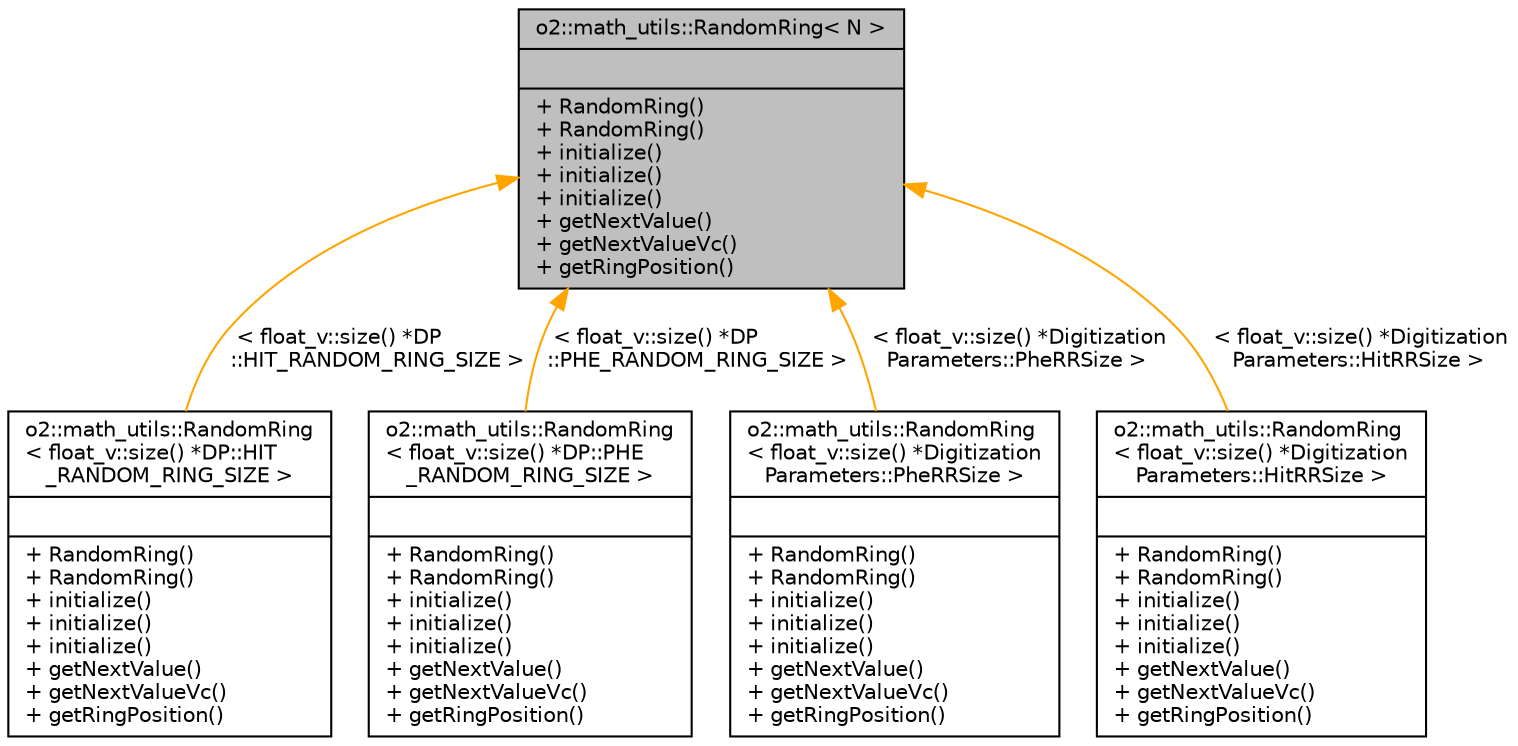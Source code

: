 digraph "o2::math_utils::RandomRing&lt; N &gt;"
{
 // INTERACTIVE_SVG=YES
  bgcolor="transparent";
  edge [fontname="Helvetica",fontsize="10",labelfontname="Helvetica",labelfontsize="10"];
  node [fontname="Helvetica",fontsize="10",shape=record];
  Node0 [label="{o2::math_utils::RandomRing\< N \>\n||+ RandomRing()\l+ RandomRing()\l+ initialize()\l+ initialize()\l+ initialize()\l+ getNextValue()\l+ getNextValueVc()\l+ getRingPosition()\l}",height=0.2,width=0.4,color="black", fillcolor="grey75", style="filled", fontcolor="black"];
  Node0 -> Node1 [dir="back",color="orange",fontsize="10",style="solid",label=" \< float_v::size() *DP\l::HIT_RANDOM_RING_SIZE \>" ,fontname="Helvetica"];
  Node1 [label="{o2::math_utils::RandomRing\l\< float_v::size() *DP::HIT\l_RANDOM_RING_SIZE \>\n||+ RandomRing()\l+ RandomRing()\l+ initialize()\l+ initialize()\l+ initialize()\l+ getNextValue()\l+ getNextValueVc()\l+ getRingPosition()\l}",height=0.2,width=0.4,color="black",URL="$dc/dfc/classo2_1_1math__utils_1_1RandomRing.html"];
  Node0 -> Node2 [dir="back",color="orange",fontsize="10",style="solid",label=" \< float_v::size() *DP\l::PHE_RANDOM_RING_SIZE \>" ,fontname="Helvetica"];
  Node2 [label="{o2::math_utils::RandomRing\l\< float_v::size() *DP::PHE\l_RANDOM_RING_SIZE \>\n||+ RandomRing()\l+ RandomRing()\l+ initialize()\l+ initialize()\l+ initialize()\l+ getNextValue()\l+ getNextValueVc()\l+ getRingPosition()\l}",height=0.2,width=0.4,color="black",URL="$dc/dfc/classo2_1_1math__utils_1_1RandomRing.html"];
  Node0 -> Node3 [dir="back",color="orange",fontsize="10",style="solid",label=" \< float_v::size() *Digitization\lParameters::PheRRSize \>" ,fontname="Helvetica"];
  Node3 [label="{o2::math_utils::RandomRing\l\< float_v::size() *Digitization\lParameters::PheRRSize \>\n||+ RandomRing()\l+ RandomRing()\l+ initialize()\l+ initialize()\l+ initialize()\l+ getNextValue()\l+ getNextValueVc()\l+ getRingPosition()\l}",height=0.2,width=0.4,color="black",URL="$dc/dfc/classo2_1_1math__utils_1_1RandomRing.html"];
  Node0 -> Node4 [dir="back",color="orange",fontsize="10",style="solid",label=" \< float_v::size() *Digitization\lParameters::HitRRSize \>" ,fontname="Helvetica"];
  Node4 [label="{o2::math_utils::RandomRing\l\< float_v::size() *Digitization\lParameters::HitRRSize \>\n||+ RandomRing()\l+ RandomRing()\l+ initialize()\l+ initialize()\l+ initialize()\l+ getNextValue()\l+ getNextValueVc()\l+ getRingPosition()\l}",height=0.2,width=0.4,color="black",URL="$dc/dfc/classo2_1_1math__utils_1_1RandomRing.html"];
}
